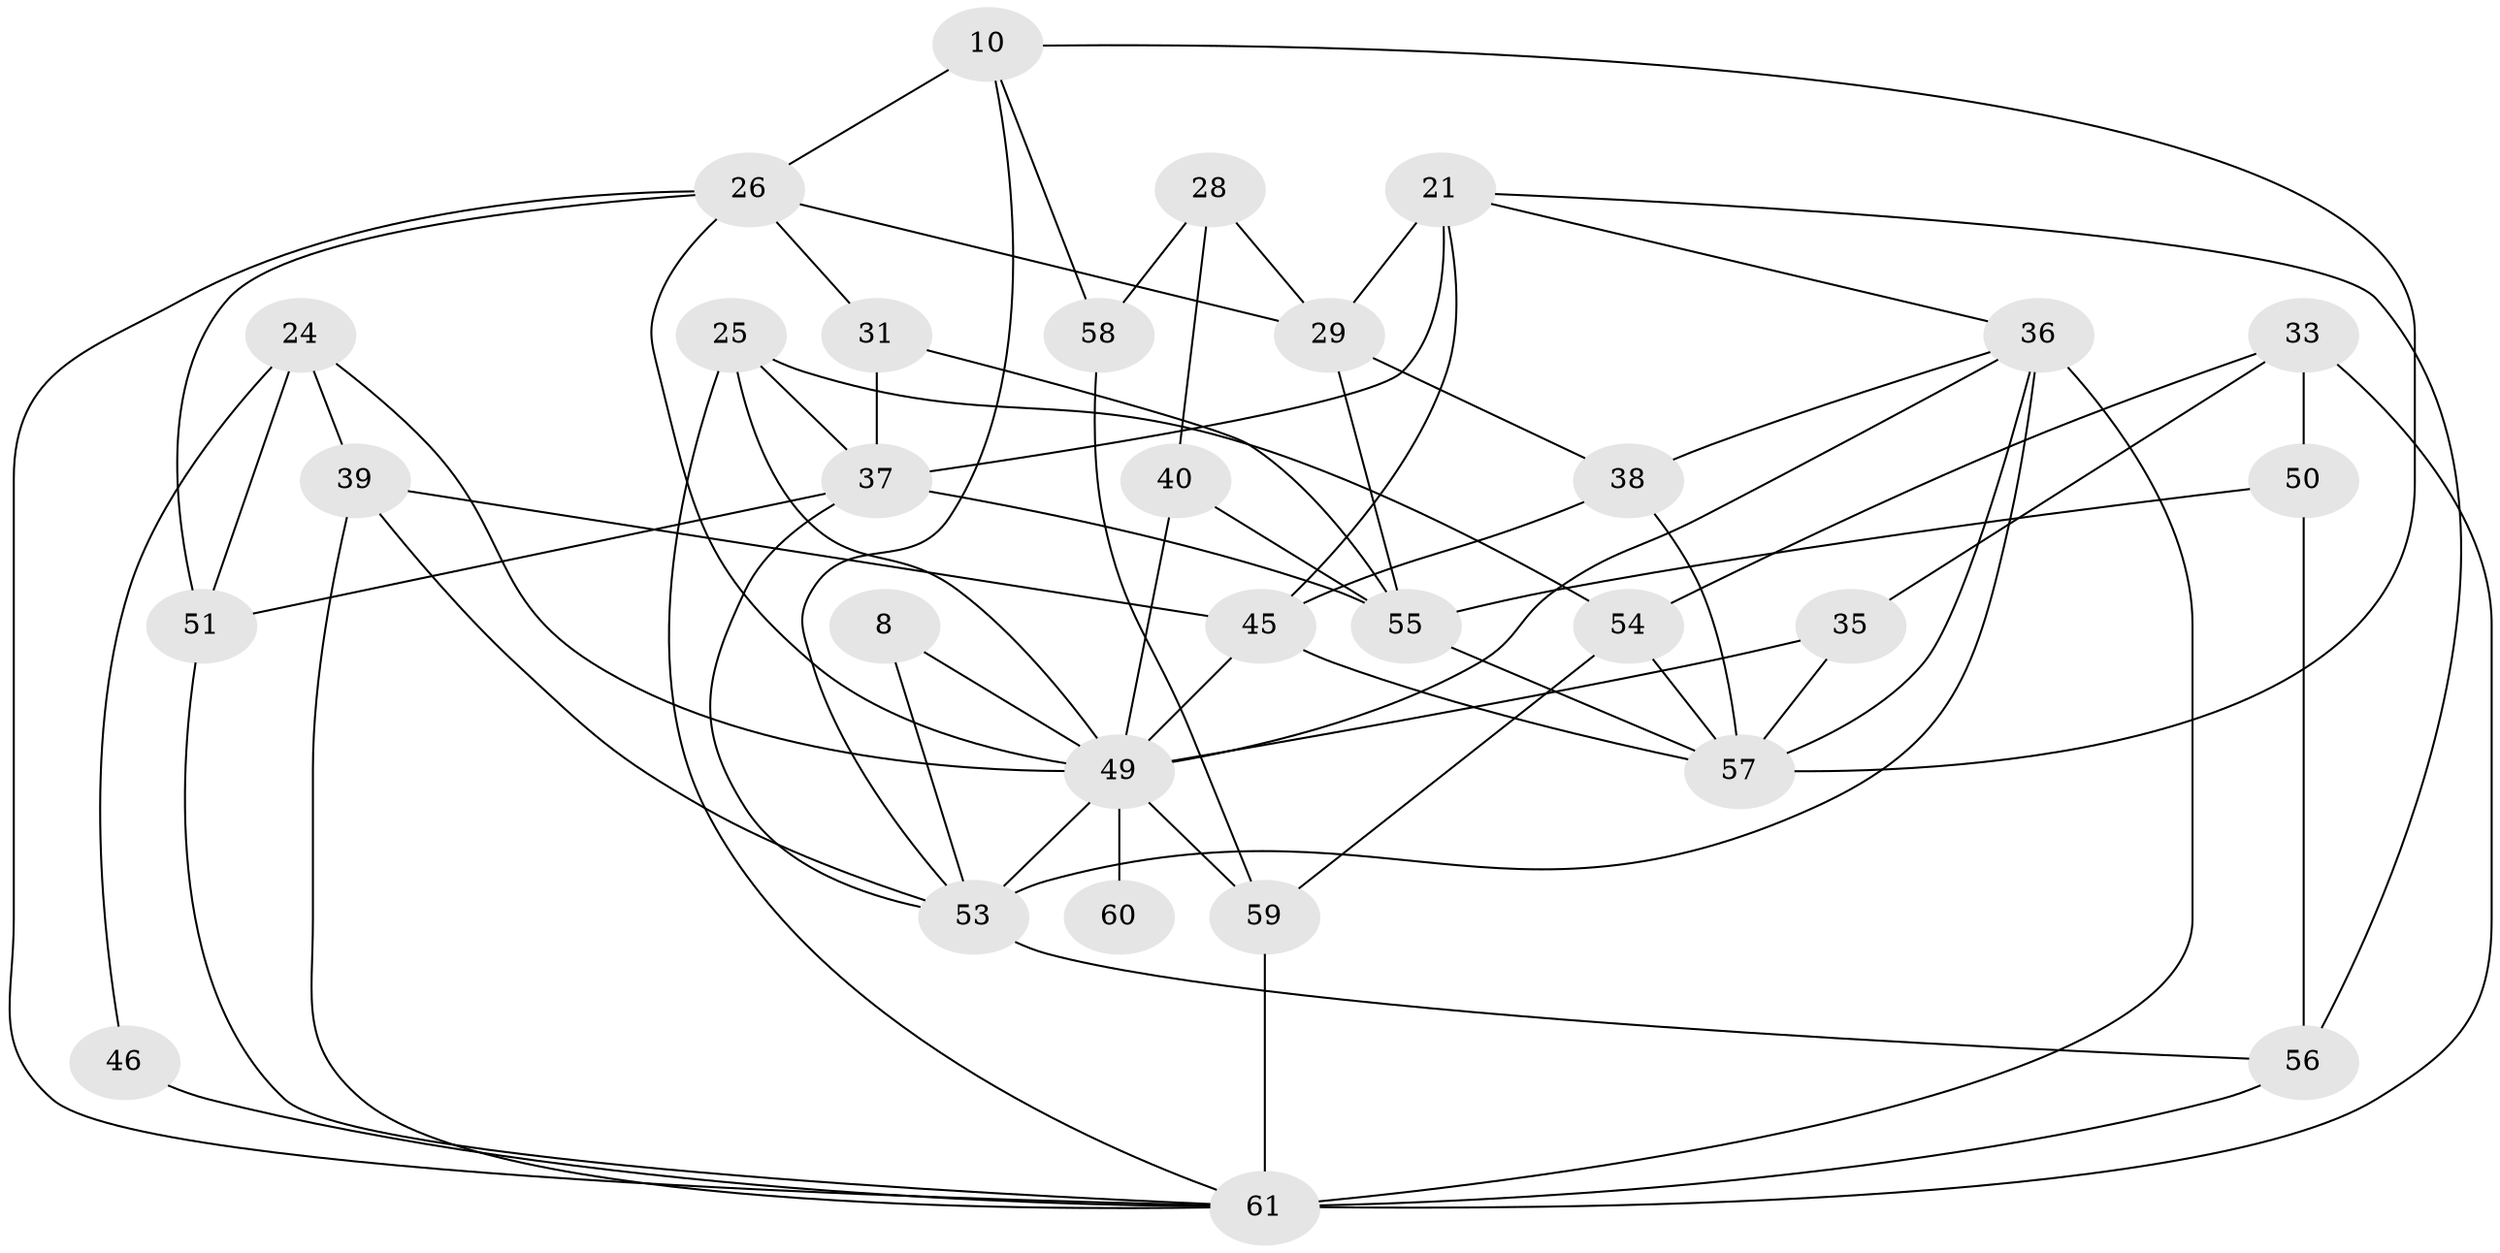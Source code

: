 // original degree distribution, {4: 0.39344262295081966, 7: 0.03278688524590164, 5: 0.18032786885245902, 3: 0.11475409836065574, 2: 0.18032786885245902, 6: 0.09836065573770492}
// Generated by graph-tools (version 1.1) at 2025/49/03/09/25 04:49:25]
// undirected, 30 vertices, 68 edges
graph export_dot {
graph [start="1"]
  node [color=gray90,style=filled];
  8;
  10 [super="+5"];
  21 [super="+6"];
  24;
  25;
  26 [super="+4"];
  28 [super="+16"];
  29;
  31;
  33 [super="+23"];
  35;
  36 [super="+14+2+1"];
  37 [super="+18"];
  38;
  39;
  40;
  45 [super="+32"];
  46;
  49 [super="+48+42"];
  50 [super="+47"];
  51;
  53 [super="+11+34"];
  54;
  55 [super="+17+52"];
  56 [super="+7"];
  57 [super="+12+41"];
  58 [super="+19"];
  59 [super="+30"];
  60;
  61 [super="+9+44+43"];
  8 -- 53;
  8 -- 49;
  10 -- 26 [weight=2];
  10 -- 58;
  10 -- 53;
  10 -- 57;
  21 -- 56;
  21 -- 29 [weight=2];
  21 -- 37 [weight=2];
  21 -- 45;
  21 -- 36;
  24 -- 39;
  24 -- 51;
  24 -- 46;
  24 -- 49;
  25 -- 37;
  25 -- 54;
  25 -- 61;
  25 -- 49;
  26 -- 61 [weight=2];
  26 -- 31 [weight=2];
  26 -- 51 [weight=2];
  26 -- 29;
  26 -- 49;
  28 -- 29;
  28 -- 40 [weight=2];
  28 -- 58;
  29 -- 38;
  29 -- 55 [weight=2];
  31 -- 37;
  31 -- 55;
  33 -- 54 [weight=2];
  33 -- 35;
  33 -- 61 [weight=3];
  33 -- 50;
  35 -- 49 [weight=2];
  35 -- 57;
  36 -- 61 [weight=2];
  36 -- 49;
  36 -- 38;
  36 -- 53 [weight=4];
  36 -- 57;
  37 -- 51;
  37 -- 53;
  37 -- 55;
  38 -- 57;
  38 -- 45;
  39 -- 53 [weight=2];
  39 -- 61;
  39 -- 45;
  40 -- 49 [weight=2];
  40 -- 55;
  45 -- 49;
  45 -- 57;
  46 -- 61;
  49 -- 59 [weight=2];
  49 -- 60 [weight=2];
  49 -- 53;
  50 -- 56;
  50 -- 55 [weight=2];
  51 -- 61;
  53 -- 56;
  54 -- 57;
  54 -- 59 [weight=2];
  55 -- 57;
  56 -- 61;
  58 -- 59;
  59 -- 61;
}
